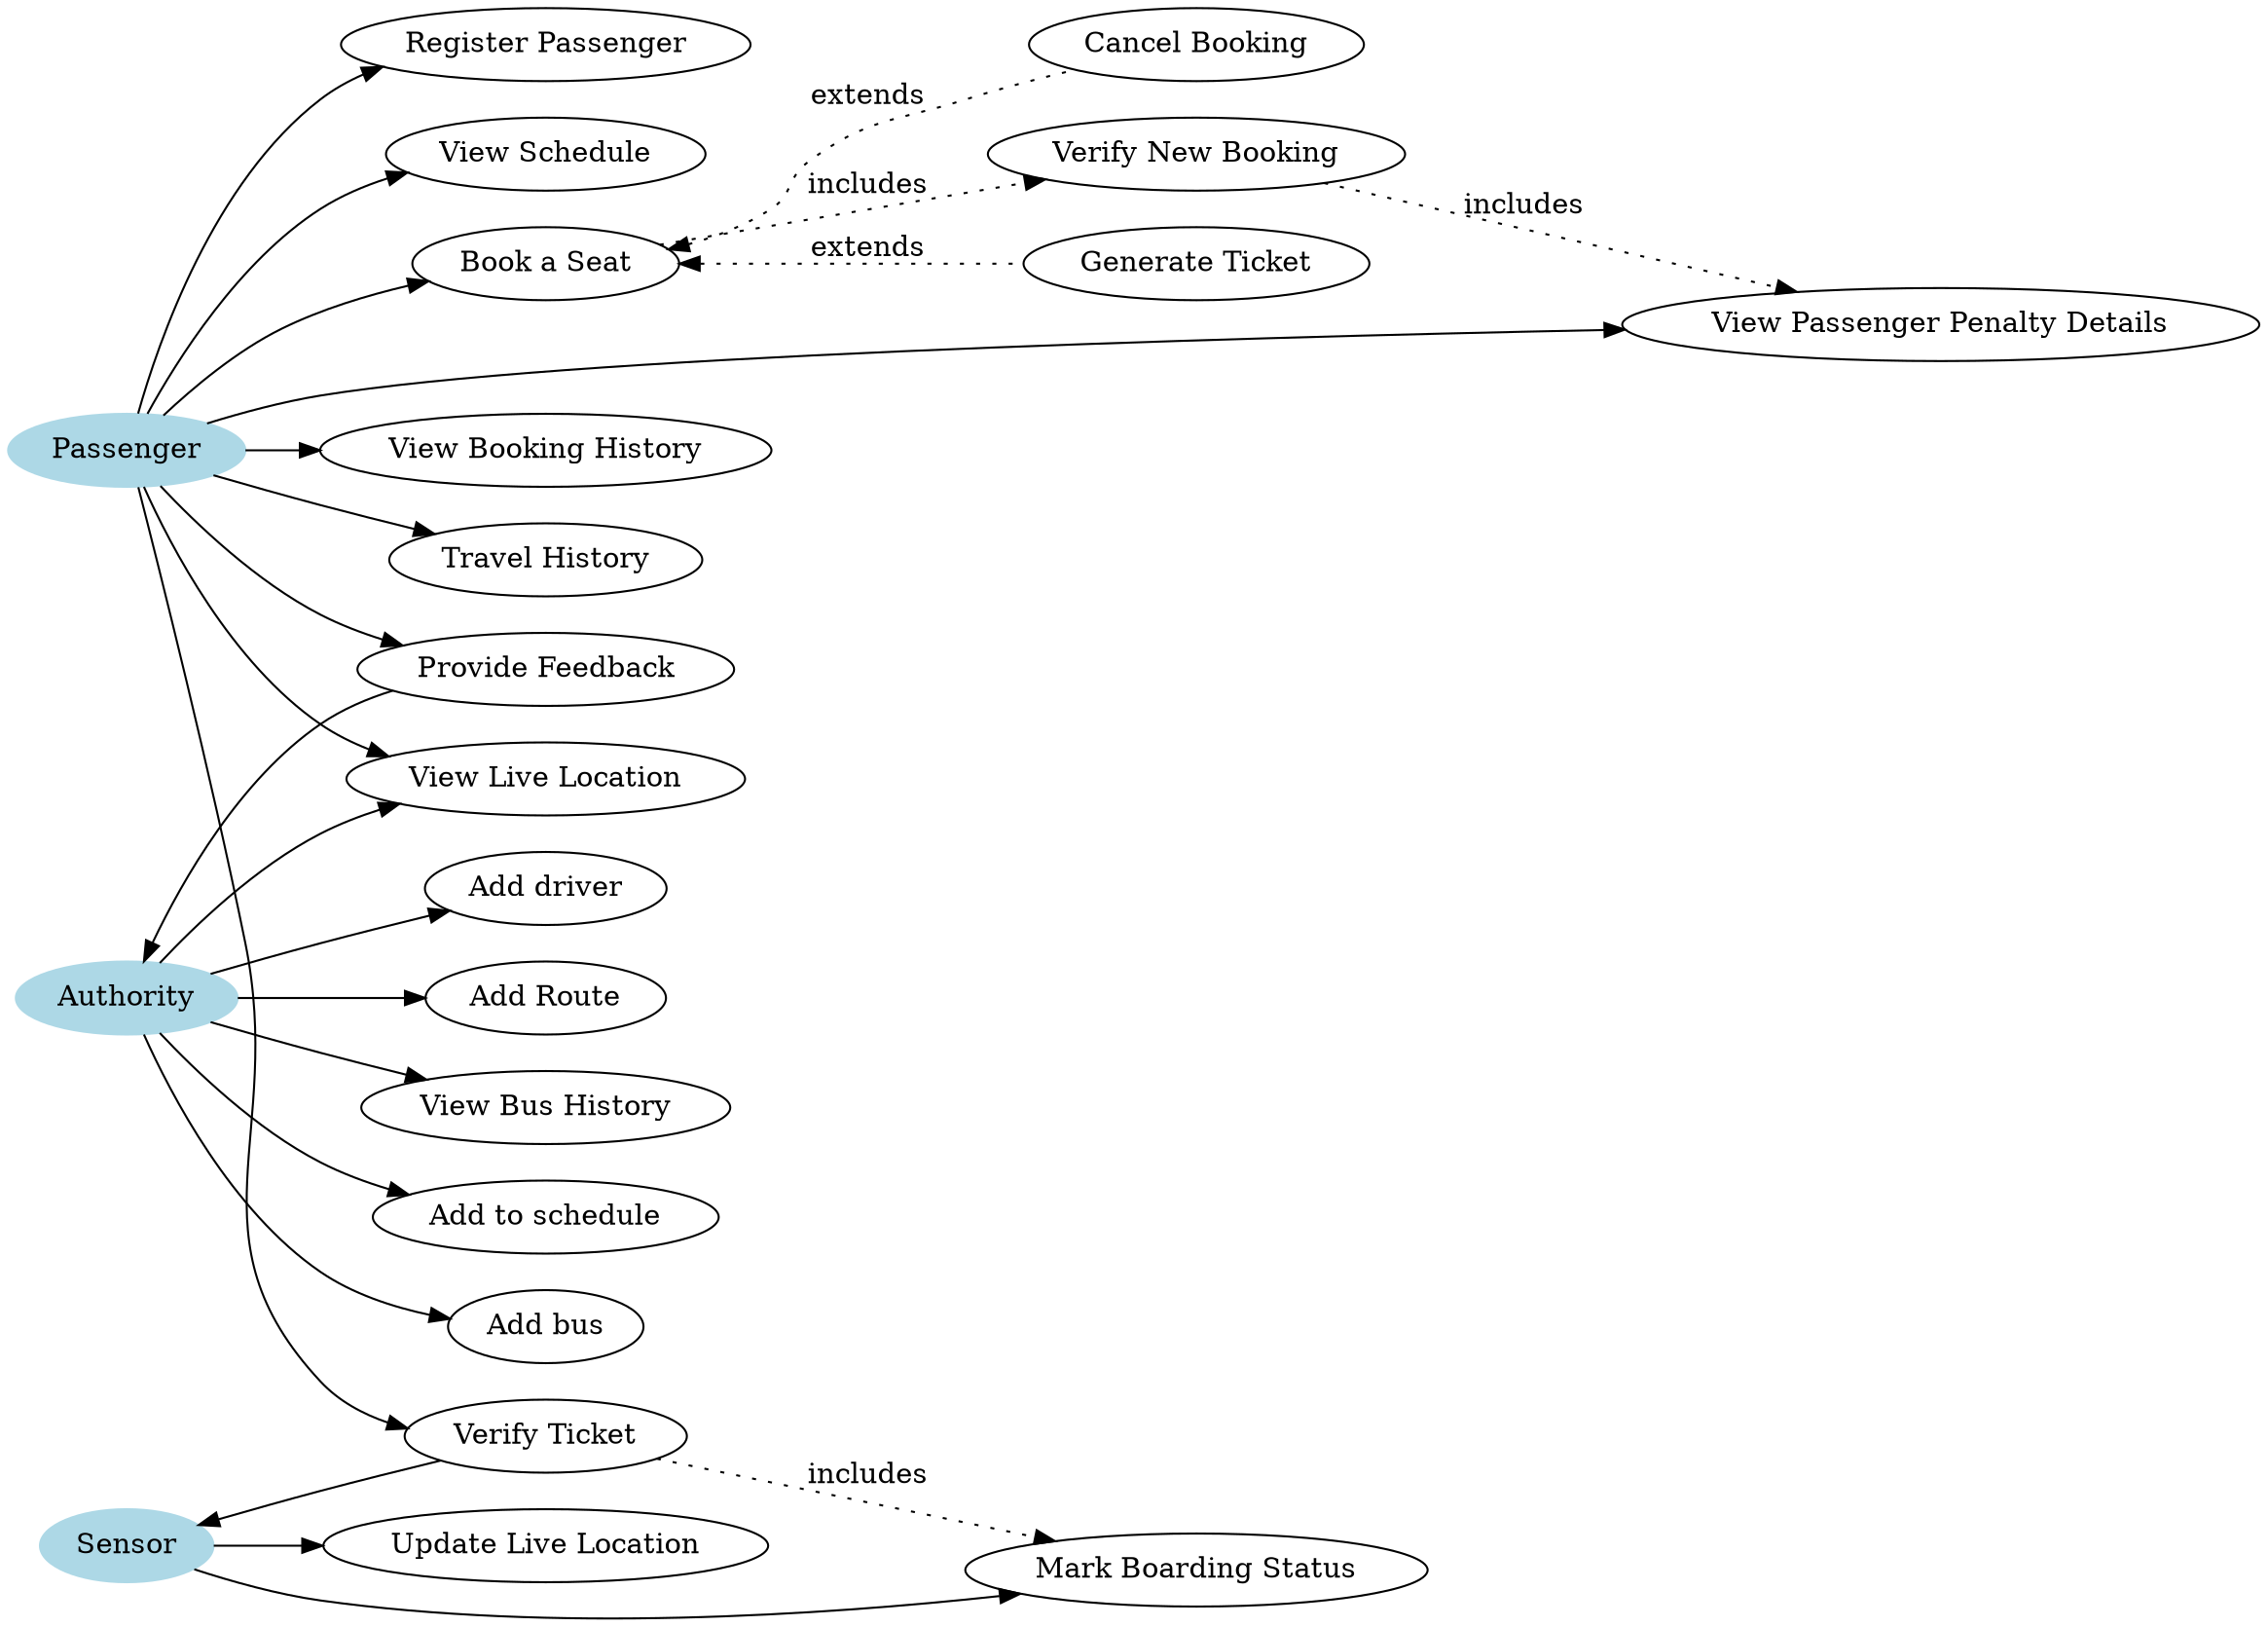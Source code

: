 digraph {
rankdir=LR
Passenger [color=lightblue,style=filled]
Sensor [color=lightblue,style=filled]
Authority [color=lightblue,style=filled]
register [label="Register Passenger"]
view_schedule [label="View Schedule"]
book [label="Book a Seat"]
cancel_booking [label="Cancel Booking"]
verify_booking [label="Verify New Booking"]
feedback [label="Provide Feedback"]
generate_ticket [label="Generate Ticket"]
Passenger_History [label="View Booking History"]
user_penalties [label="View Passenger Penalty Details"]
last30days [label="Travel History"]
get_live_location [label="View Live Location"]
Update_live_location [label="Update Live Location"]
mark_board [label="Mark Boarding Status"]
verify_ticket [label="Verify Ticket"]
Bus_History [label="View Bus History"]
addtoschedule [label="Add to schedule"]
addbus [label="Add bus"]
adddriver [label="Add driver"]
addroute [label="Add Route"]

Passenger -> register
Passenger -> view_schedule
Passenger -> book
//Passenger -> generate_ticket
//Passenger -> cancel_booking
Passenger -> feedback
Passenger -> Passenger_History
Passenger -> user_penalties
Passenger -> last30days
Passenger -> verify_ticket
Sensor -> verify_ticket [dir=back]
Sensor -> Update_live_location
Sensor -> mark_board
Passenger -> get_live_location
Authority -> get_live_location
Authority -> Bus_History
Authority -> addtoschedule
Authority -> addbus
Authority -> adddriver
Authority -> addroute
Authority -> feedback [dir=back]

book -> verify_booking [label="includes",style=dotted]
book -> generate_ticket [label="extends",style=dotted,dir=back]
verify_booking -> user_penalties [label="includes",style=dotted]
book -> cancel_booking [label="extends",style=dotted,dir=back]
verify_ticket -> mark_board [label="includes",style=dotted]
}